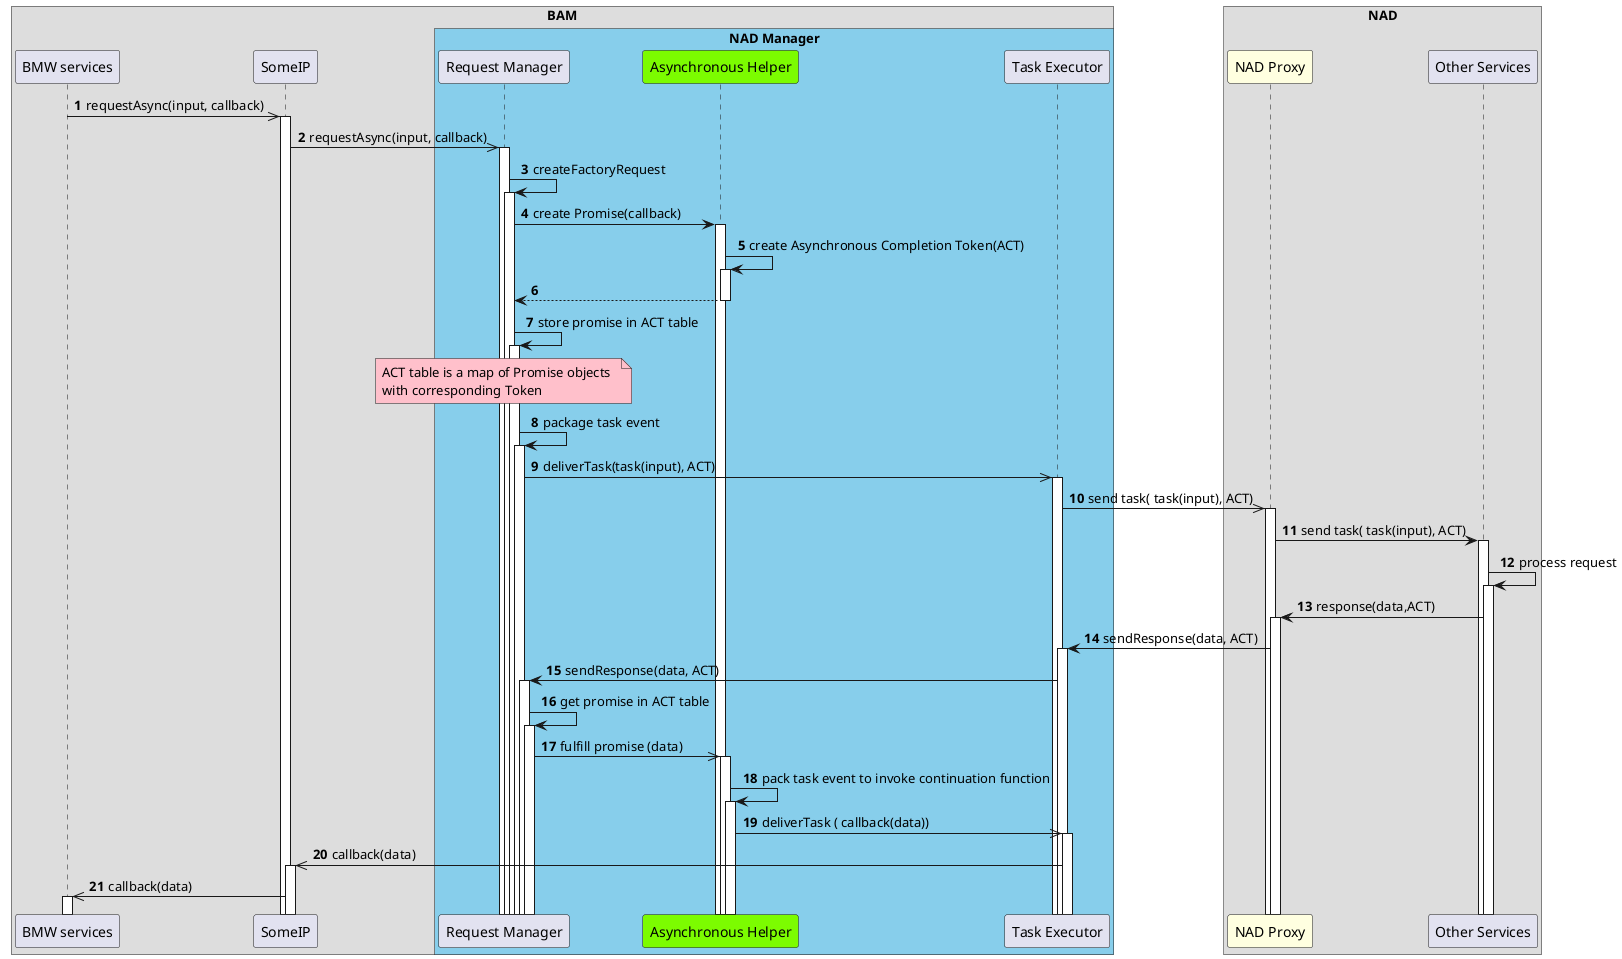
@startuml
!pragma teoz true
autonumber
autoactivate on

box "BAM"
participant "BMW services" as bmw
participant "SomeIP" as sip 
box "NAD Manager" #SkyBlue
    participant "Request Manager" as reqm
    participant "Asynchronous Helper" as as #LawnGreen
    participant "Task Executor" as exe
end box
end box

box "NAD"
participant "NAD Proxy" as nap #LightYellow
participant "Other Services" as ser
end box

bmw ->> sip: requestAsync(input, callback)
sip ->> reqm: requestAsync(input, callback)

reqm -> reqm: createFactoryRequest
reqm -> as: create Promise(callback)
as -> as: create Asynchronous Completion Token(ACT)
as --> reqm:
reqm -> reqm: store promise in ACT table
note over reqm #Pink
ACT table is a map of Promise objects  
with corresponding Token
end note
reqm -> reqm: package task event
reqm ->> exe: deliverTask(task(input), ACT)
exe ->>nap: send task( task(input), ACT)
nap ->ser: send task( task(input), ACT)


ser -> ser: process request
ser -> nap: response(data,ACT)
nap -> exe: sendResponse(data, ACT)
exe -> reqm: sendResponse(data, ACT)

reqm -> reqm: get promise in ACT table

reqm ->> as: fulfill promise (data)
as -> as: pack task event to invoke continuation function
as ->> exe: deliverTask ( callback(data))

exe ->> sip: callback(data)
sip ->> bmw: callback(data)

@enduml